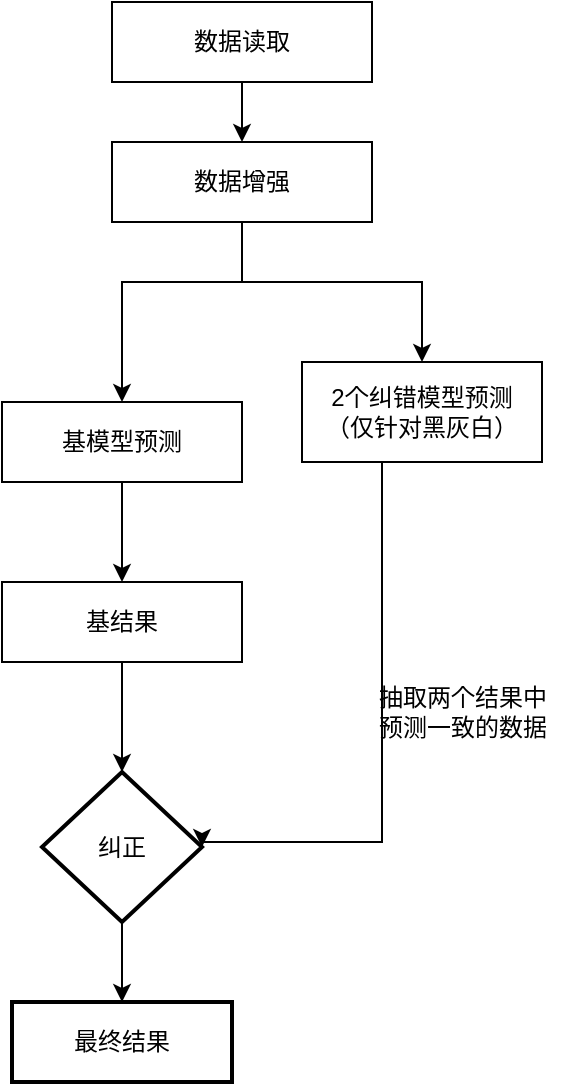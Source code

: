 <mxfile version="20.5.1" type="github">
  <diagram id="ztrk6C41VKz0y3JBxmpR" name="第 1 页">
    <mxGraphModel dx="1375" dy="794" grid="1" gridSize="10" guides="1" tooltips="1" connect="1" arrows="1" fold="1" page="1" pageScale="1" pageWidth="827" pageHeight="1169" math="0" shadow="0">
      <root>
        <mxCell id="0" />
        <mxCell id="1" parent="0" />
        <mxCell id="v_nW382A8O7cPtC-BspA-4" value="" style="edgeStyle=orthogonalEdgeStyle;rounded=0;orthogonalLoop=1;jettySize=auto;html=1;" parent="1" source="v_nW382A8O7cPtC-BspA-1" target="v_nW382A8O7cPtC-BspA-2" edge="1">
          <mxGeometry relative="1" as="geometry" />
        </mxCell>
        <mxCell id="v_nW382A8O7cPtC-BspA-1" value="数据读取" style="rounded=0;whiteSpace=wrap;html=1;" parent="1" vertex="1">
          <mxGeometry x="305" y="100" width="130" height="40" as="geometry" />
        </mxCell>
        <mxCell id="v_nW382A8O7cPtC-BspA-23" style="edgeStyle=orthogonalEdgeStyle;rounded=0;orthogonalLoop=1;jettySize=auto;html=1;entryX=0.5;entryY=0;entryDx=0;entryDy=0;" parent="1" source="v_nW382A8O7cPtC-BspA-2" target="v_nW382A8O7cPtC-BspA-7" edge="1">
          <mxGeometry relative="1" as="geometry">
            <Array as="points">
              <mxPoint x="370" y="240" />
              <mxPoint x="310" y="240" />
            </Array>
          </mxGeometry>
        </mxCell>
        <mxCell id="v_nW382A8O7cPtC-BspA-24" style="edgeStyle=orthogonalEdgeStyle;rounded=0;orthogonalLoop=1;jettySize=auto;html=1;" parent="1" source="v_nW382A8O7cPtC-BspA-2" target="v_nW382A8O7cPtC-BspA-15" edge="1">
          <mxGeometry relative="1" as="geometry">
            <Array as="points">
              <mxPoint x="370" y="240" />
              <mxPoint x="460" y="240" />
            </Array>
          </mxGeometry>
        </mxCell>
        <mxCell id="v_nW382A8O7cPtC-BspA-2" value="数据增强" style="rounded=0;whiteSpace=wrap;html=1;" parent="1" vertex="1">
          <mxGeometry x="305" y="170" width="130" height="40" as="geometry" />
        </mxCell>
        <mxCell id="v_nW382A8O7cPtC-BspA-10" value="" style="edgeStyle=orthogonalEdgeStyle;rounded=0;orthogonalLoop=1;jettySize=auto;html=1;" parent="1" source="v_nW382A8O7cPtC-BspA-7" target="v_nW382A8O7cPtC-BspA-9" edge="1">
          <mxGeometry relative="1" as="geometry" />
        </mxCell>
        <mxCell id="v_nW382A8O7cPtC-BspA-7" value="基模型预测" style="rounded=0;whiteSpace=wrap;html=1;" parent="1" vertex="1">
          <mxGeometry x="250" y="300" width="120" height="40" as="geometry" />
        </mxCell>
        <mxCell id="v_nW382A8O7cPtC-BspA-28" value="" style="edgeStyle=orthogonalEdgeStyle;rounded=0;orthogonalLoop=1;jettySize=auto;html=1;" parent="1" source="v_nW382A8O7cPtC-BspA-9" target="v_nW382A8O7cPtC-BspA-27" edge="1">
          <mxGeometry relative="1" as="geometry" />
        </mxCell>
        <mxCell id="v_nW382A8O7cPtC-BspA-9" value="基结果&lt;br&gt;" style="rounded=0;whiteSpace=wrap;html=1;" parent="1" vertex="1">
          <mxGeometry x="250" y="390" width="120" height="40" as="geometry" />
        </mxCell>
        <mxCell id="v_nW382A8O7cPtC-BspA-18" style="edgeStyle=orthogonalEdgeStyle;rounded=0;orthogonalLoop=1;jettySize=auto;html=1;entryX=1;entryY=0.5;entryDx=0;entryDy=0;entryPerimeter=0;" parent="1" source="v_nW382A8O7cPtC-BspA-15" target="v_nW382A8O7cPtC-BspA-27" edge="1">
          <mxGeometry relative="1" as="geometry">
            <mxPoint x="460" y="350" as="targetPoint" />
            <Array as="points">
              <mxPoint x="440" y="520" />
              <mxPoint x="350" y="520" />
            </Array>
          </mxGeometry>
        </mxCell>
        <mxCell id="v_nW382A8O7cPtC-BspA-15" value="2个纠错模型预测&lt;br&gt;（仅针对黑灰白）" style="rounded=0;whiteSpace=wrap;html=1;" parent="1" vertex="1">
          <mxGeometry x="400" y="280" width="120" height="50" as="geometry" />
        </mxCell>
        <mxCell id="v_nW382A8O7cPtC-BspA-25" value="抽取两个结果中&lt;br&gt;预测一致的数据" style="text;html=1;align=center;verticalAlign=middle;resizable=0;points=[];autosize=1;strokeColor=none;fillColor=none;" parent="1" vertex="1">
          <mxGeometry x="425" y="435" width="110" height="40" as="geometry" />
        </mxCell>
        <mxCell id="v_nW382A8O7cPtC-BspA-30" value="" style="edgeStyle=orthogonalEdgeStyle;rounded=0;orthogonalLoop=1;jettySize=auto;html=1;" parent="1" source="v_nW382A8O7cPtC-BspA-27" target="v_nW382A8O7cPtC-BspA-29" edge="1">
          <mxGeometry relative="1" as="geometry" />
        </mxCell>
        <mxCell id="v_nW382A8O7cPtC-BspA-27" value="纠正" style="strokeWidth=2;html=1;shape=mxgraph.flowchart.decision;whiteSpace=wrap;" parent="1" vertex="1">
          <mxGeometry x="270" y="485" width="80" height="75" as="geometry" />
        </mxCell>
        <mxCell id="v_nW382A8O7cPtC-BspA-29" value="最终结果" style="whiteSpace=wrap;html=1;strokeWidth=2;" parent="1" vertex="1">
          <mxGeometry x="255" y="600" width="110" height="40" as="geometry" />
        </mxCell>
      </root>
    </mxGraphModel>
  </diagram>
</mxfile>
